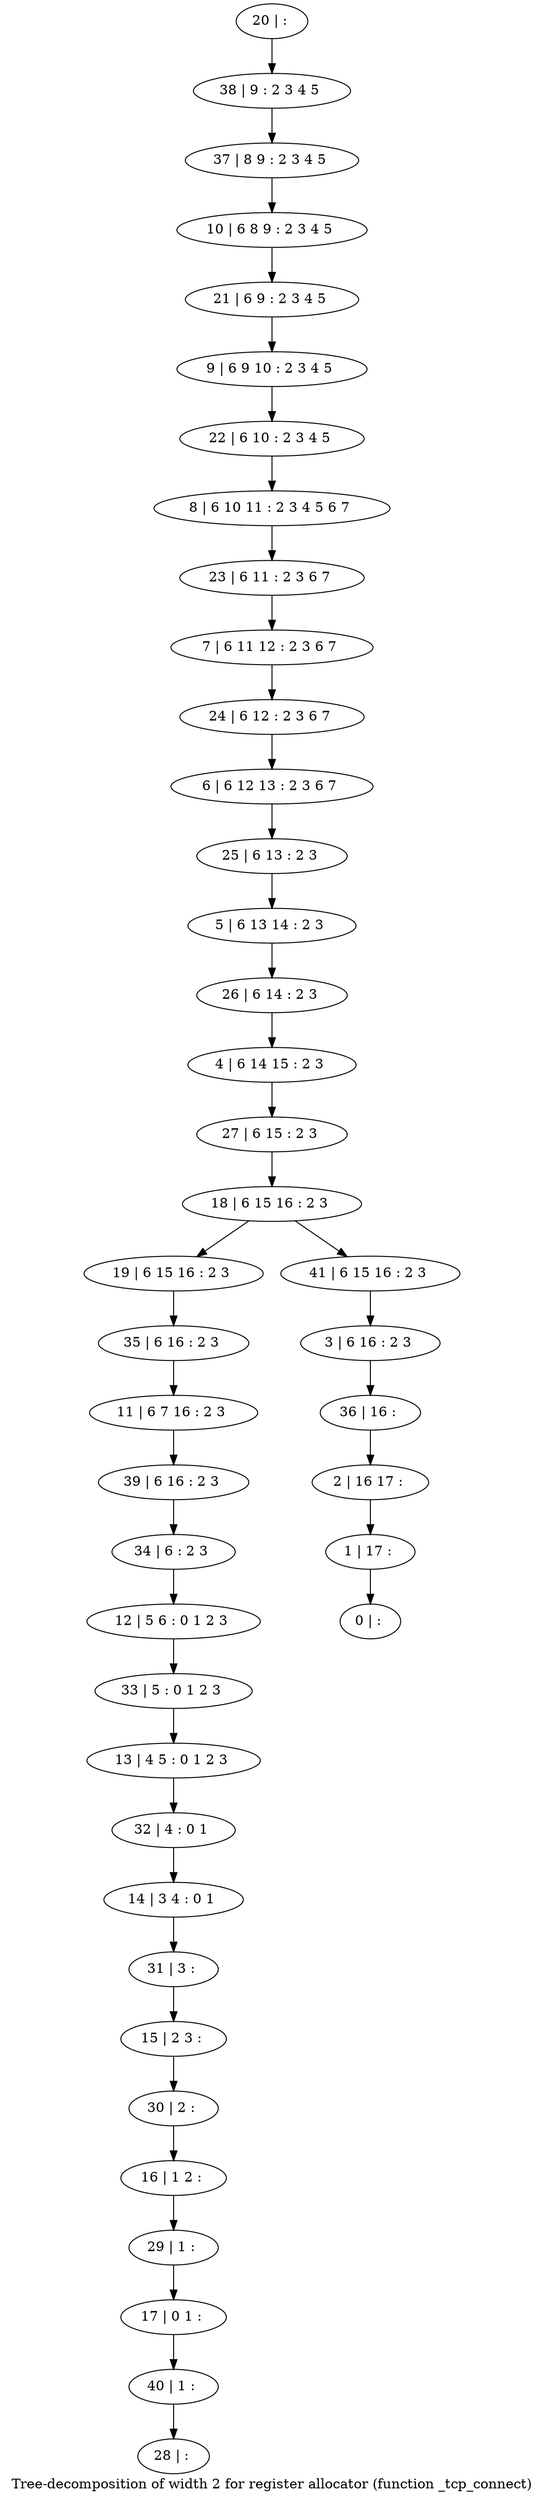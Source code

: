 digraph G {
graph [label="Tree-decomposition of width 2 for register allocator (function _tcp_connect)"]
0[label="0 | : "];
1[label="1 | 17 : "];
2[label="2 | 16 17 : "];
3[label="3 | 6 16 : 2 3 "];
4[label="4 | 6 14 15 : 2 3 "];
5[label="5 | 6 13 14 : 2 3 "];
6[label="6 | 6 12 13 : 2 3 6 7 "];
7[label="7 | 6 11 12 : 2 3 6 7 "];
8[label="8 | 6 10 11 : 2 3 4 5 6 7 "];
9[label="9 | 6 9 10 : 2 3 4 5 "];
10[label="10 | 6 8 9 : 2 3 4 5 "];
11[label="11 | 6 7 16 : 2 3 "];
12[label="12 | 5 6 : 0 1 2 3 "];
13[label="13 | 4 5 : 0 1 2 3 "];
14[label="14 | 3 4 : 0 1 "];
15[label="15 | 2 3 : "];
16[label="16 | 1 2 : "];
17[label="17 | 0 1 : "];
18[label="18 | 6 15 16 : 2 3 "];
19[label="19 | 6 15 16 : 2 3 "];
20[label="20 | : "];
21[label="21 | 6 9 : 2 3 4 5 "];
22[label="22 | 6 10 : 2 3 4 5 "];
23[label="23 | 6 11 : 2 3 6 7 "];
24[label="24 | 6 12 : 2 3 6 7 "];
25[label="25 | 6 13 : 2 3 "];
26[label="26 | 6 14 : 2 3 "];
27[label="27 | 6 15 : 2 3 "];
28[label="28 | : "];
29[label="29 | 1 : "];
30[label="30 | 2 : "];
31[label="31 | 3 : "];
32[label="32 | 4 : 0 1 "];
33[label="33 | 5 : 0 1 2 3 "];
34[label="34 | 6 : 2 3 "];
35[label="35 | 6 16 : 2 3 "];
36[label="36 | 16 : "];
37[label="37 | 8 9 : 2 3 4 5 "];
38[label="38 | 9 : 2 3 4 5 "];
39[label="39 | 6 16 : 2 3 "];
40[label="40 | 1 : "];
41[label="41 | 6 15 16 : 2 3 "];
29->17 ;
16->29 ;
30->16 ;
15->30 ;
31->15 ;
14->31 ;
32->14 ;
13->32 ;
33->13 ;
12->33 ;
34->12 ;
35->11 ;
19->35 ;
39->34 ;
11->39 ;
40->28 ;
17->40 ;
20->38 ;
38->37 ;
37->10 ;
10->21 ;
21->9 ;
9->22 ;
22->8 ;
8->23 ;
23->7 ;
7->24 ;
24->6 ;
6->25 ;
25->5 ;
5->26 ;
26->4 ;
4->27 ;
27->18 ;
3->36 ;
36->2 ;
2->1 ;
1->0 ;
41->3 ;
18->19 ;
18->41 ;
}
